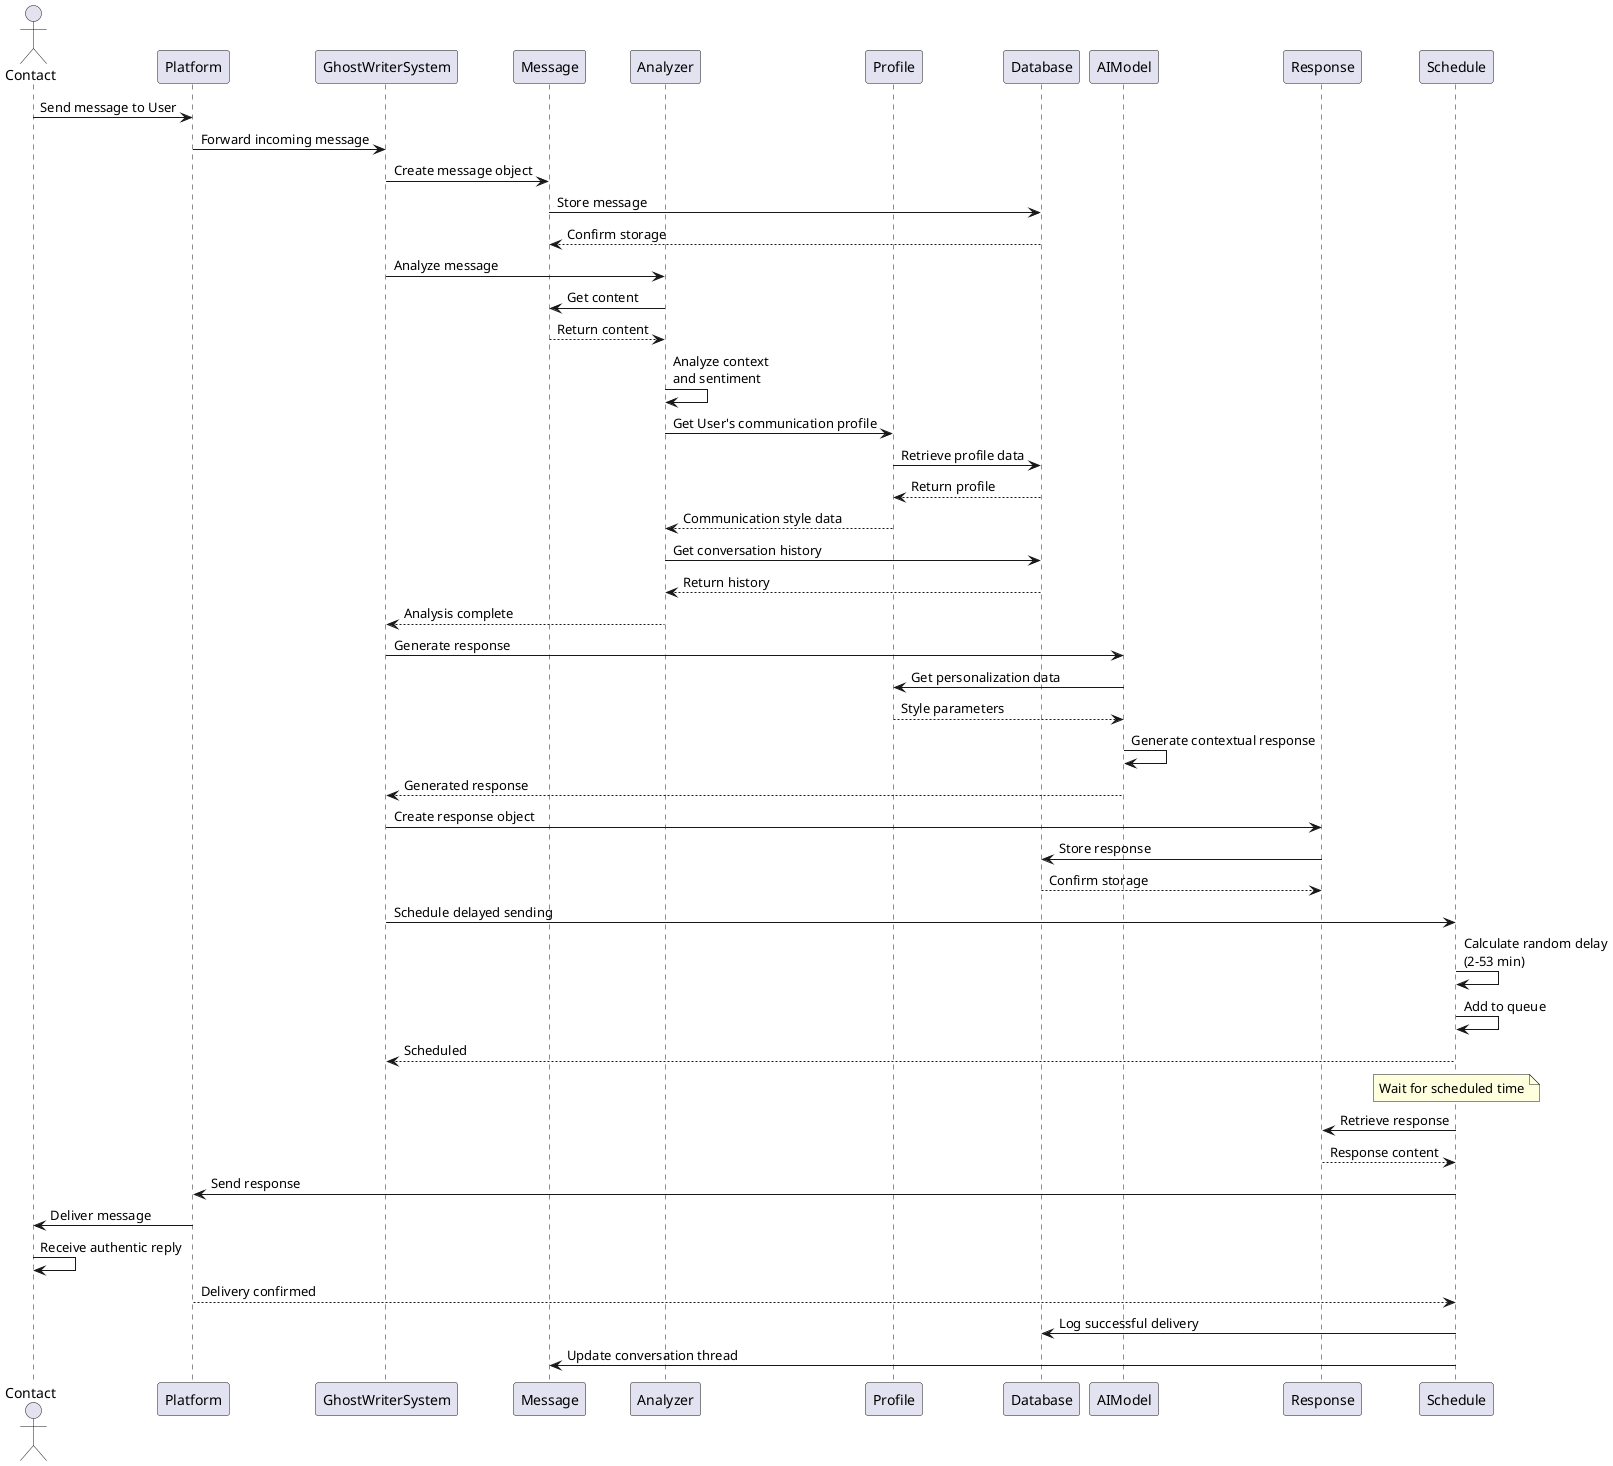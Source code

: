 @startuml Auto_Response_Sequence
actor Contact
participant Platform
participant GhostWriterSystem
participant Message
participant Analyzer
participant Profile
participant Database
participant AIModel
participant Response
participant Schedule

Contact -> Platform: Send message to User
Platform -> GhostWriterSystem: Forward incoming message
GhostWriterSystem -> Message: Create message object
Message -> Database: Store message
Database --> Message: Confirm storage

GhostWriterSystem -> Analyzer: Analyze message
Analyzer -> Message: Get content
Message --> Analyzer: Return content
Analyzer -> Analyzer: Analyze context\nand sentiment
Analyzer -> Profile: Get User's communication profile
Profile -> Database: Retrieve profile data
Database --> Profile: Return profile
Profile --> Analyzer: Communication style data
Analyzer -> Database: Get conversation history
Database --> Analyzer: Return history
Analyzer --> GhostWriterSystem: Analysis complete

GhostWriterSystem -> AIModel: Generate response
AIModel -> Profile: Get personalization data
Profile --> AIModel: Style parameters
AIModel -> AIModel: Generate contextual response
AIModel --> GhostWriterSystem: Generated response

GhostWriterSystem -> Response: Create response object
Response -> Database: Store response
Database --> Response: Confirm storage

GhostWriterSystem -> Schedule: Schedule delayed sending
Schedule -> Schedule: Calculate random delay\n(2-53 min)
Schedule -> Schedule: Add to queue
Schedule --> GhostWriterSystem: Scheduled

note over Schedule: Wait for scheduled time

Schedule -> Response: Retrieve response
Response --> Schedule: Response content
Schedule -> Platform: Send response
Platform -> Contact: Deliver message
Contact -> Contact: Receive authentic reply
Platform --> Schedule: Delivery confirmed
Schedule -> Database: Log successful delivery
Schedule -> Message: Update conversation thread

@enduml